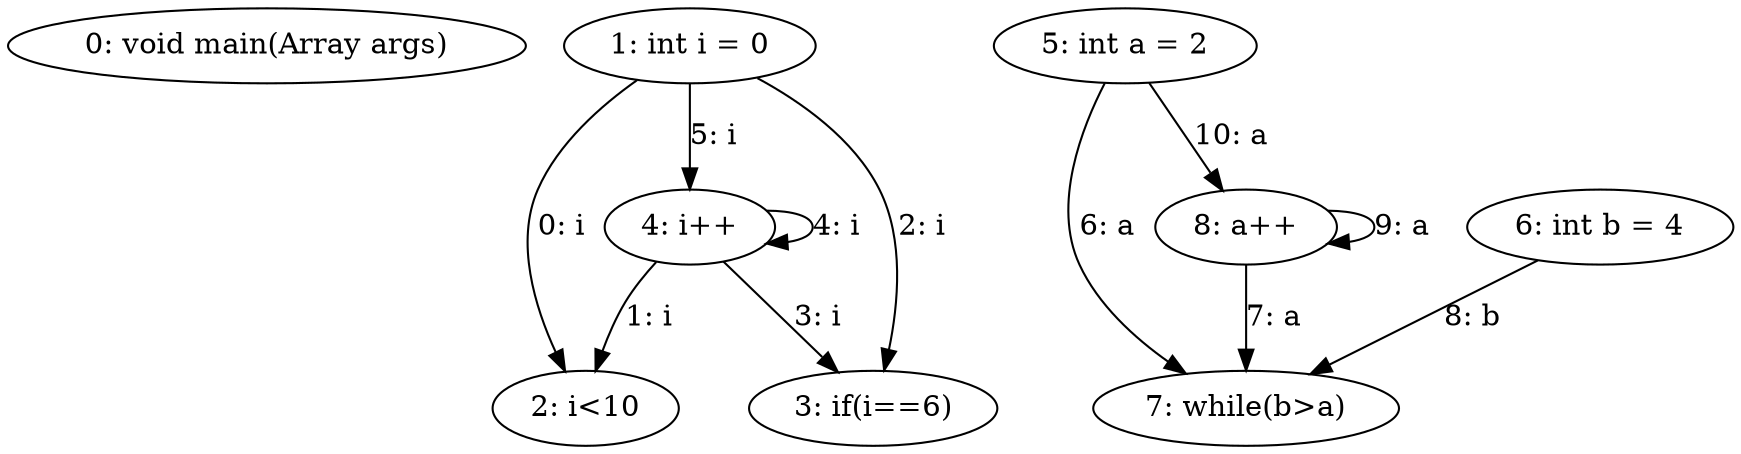 digraph G {
  1 [ label="0: void main(Array args)" ];
  2 [ label="1: int i = 0" ];
  3 [ label="2: i<10" ];
  4 [ label="3: if(i==6)" ];
  5 [ label="4: i++" ];
  6 [ label="5: int a = 2" ];
  7 [ label="6: int b = 4" ];
  8 [ label="7: while(b>a)" ];
  9 [ label="8: a++" ];
  2 -> 3 [ label="0: i" ];
  5 -> 3 [ label="1: i" ];
  2 -> 4 [ label="2: i" ];
  5 -> 4 [ label="3: i" ];
  5 -> 5 [ label="4: i" ];
  2 -> 5 [ label="5: i" ];
  6 -> 8 [ label="6: a" ];
  9 -> 8 [ label="7: a" ];
  7 -> 8 [ label="8: b" ];
  9 -> 9 [ label="9: a" ];
  6 -> 9 [ label="10: a" ];
}
